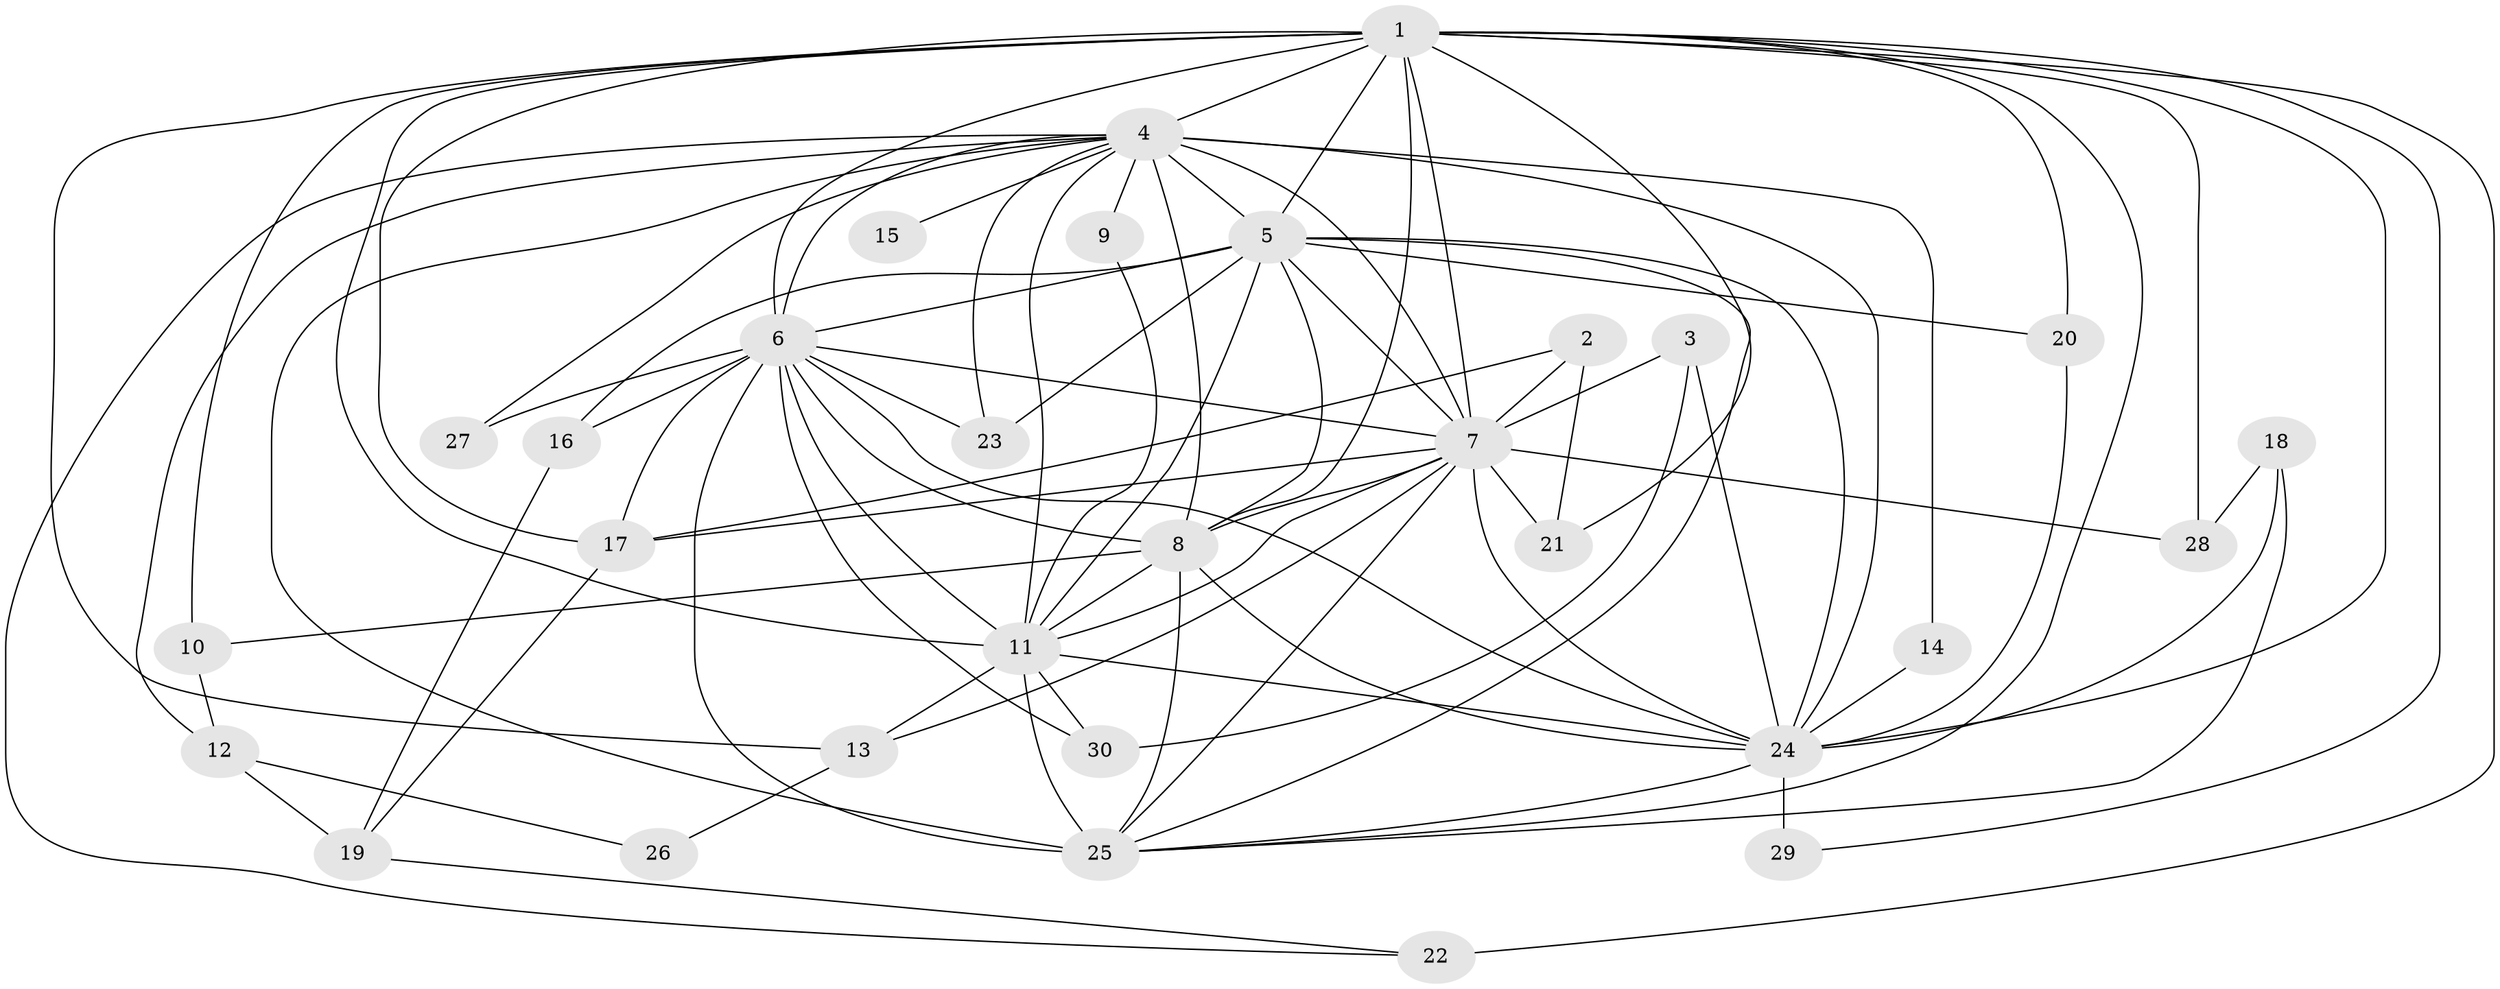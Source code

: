// original degree distribution, {17: 0.06666666666666667, 13: 0.03333333333333333, 22: 0.016666666666666666, 14: 0.016666666666666666, 21: 0.016666666666666666, 12: 0.016666666666666666, 4: 0.1, 2: 0.5333333333333333, 6: 0.016666666666666666, 3: 0.18333333333333332}
// Generated by graph-tools (version 1.1) at 2025/45/03/06/25 01:45:09]
// undirected, 30 vertices, 86 edges
graph export_dot {
graph [start="1"]
  node [color=gray90,style=filled];
  1;
  2;
  3;
  4;
  5;
  6;
  7;
  8;
  9;
  10;
  11;
  12;
  13;
  14;
  15;
  16;
  17;
  18;
  19;
  20;
  21;
  22;
  23;
  24;
  25;
  26;
  27;
  28;
  29;
  30;
  1 -- 4 [weight=3.0];
  1 -- 5 [weight=2.0];
  1 -- 6 [weight=2.0];
  1 -- 7 [weight=2.0];
  1 -- 8 [weight=2.0];
  1 -- 10 [weight=1.0];
  1 -- 11 [weight=2.0];
  1 -- 13 [weight=1.0];
  1 -- 17 [weight=1.0];
  1 -- 20 [weight=1.0];
  1 -- 21 [weight=1.0];
  1 -- 22 [weight=2.0];
  1 -- 24 [weight=2.0];
  1 -- 25 [weight=3.0];
  1 -- 28 [weight=1.0];
  1 -- 29 [weight=1.0];
  2 -- 7 [weight=1.0];
  2 -- 17 [weight=1.0];
  2 -- 21 [weight=1.0];
  3 -- 7 [weight=1.0];
  3 -- 24 [weight=1.0];
  3 -- 30 [weight=1.0];
  4 -- 5 [weight=1.0];
  4 -- 6 [weight=1.0];
  4 -- 7 [weight=1.0];
  4 -- 8 [weight=3.0];
  4 -- 9 [weight=1.0];
  4 -- 11 [weight=1.0];
  4 -- 12 [weight=1.0];
  4 -- 14 [weight=1.0];
  4 -- 15 [weight=1.0];
  4 -- 22 [weight=1.0];
  4 -- 23 [weight=1.0];
  4 -- 24 [weight=1.0];
  4 -- 25 [weight=2.0];
  4 -- 27 [weight=1.0];
  5 -- 6 [weight=1.0];
  5 -- 7 [weight=2.0];
  5 -- 8 [weight=1.0];
  5 -- 11 [weight=1.0];
  5 -- 16 [weight=1.0];
  5 -- 20 [weight=1.0];
  5 -- 23 [weight=1.0];
  5 -- 24 [weight=1.0];
  5 -- 25 [weight=1.0];
  6 -- 7 [weight=2.0];
  6 -- 8 [weight=1.0];
  6 -- 11 [weight=2.0];
  6 -- 16 [weight=1.0];
  6 -- 17 [weight=2.0];
  6 -- 23 [weight=1.0];
  6 -- 24 [weight=3.0];
  6 -- 25 [weight=4.0];
  6 -- 27 [weight=1.0];
  6 -- 30 [weight=1.0];
  7 -- 8 [weight=1.0];
  7 -- 11 [weight=1.0];
  7 -- 13 [weight=1.0];
  7 -- 17 [weight=1.0];
  7 -- 21 [weight=1.0];
  7 -- 24 [weight=1.0];
  7 -- 25 [weight=1.0];
  7 -- 28 [weight=1.0];
  8 -- 10 [weight=2.0];
  8 -- 11 [weight=1.0];
  8 -- 24 [weight=1.0];
  8 -- 25 [weight=1.0];
  9 -- 11 [weight=1.0];
  10 -- 12 [weight=1.0];
  11 -- 13 [weight=1.0];
  11 -- 24 [weight=1.0];
  11 -- 25 [weight=2.0];
  11 -- 30 [weight=1.0];
  12 -- 19 [weight=1.0];
  12 -- 26 [weight=1.0];
  13 -- 26 [weight=1.0];
  14 -- 24 [weight=1.0];
  16 -- 19 [weight=1.0];
  17 -- 19 [weight=1.0];
  18 -- 24 [weight=1.0];
  18 -- 25 [weight=1.0];
  18 -- 28 [weight=1.0];
  19 -- 22 [weight=1.0];
  20 -- 24 [weight=1.0];
  24 -- 25 [weight=1.0];
  24 -- 29 [weight=2.0];
}
